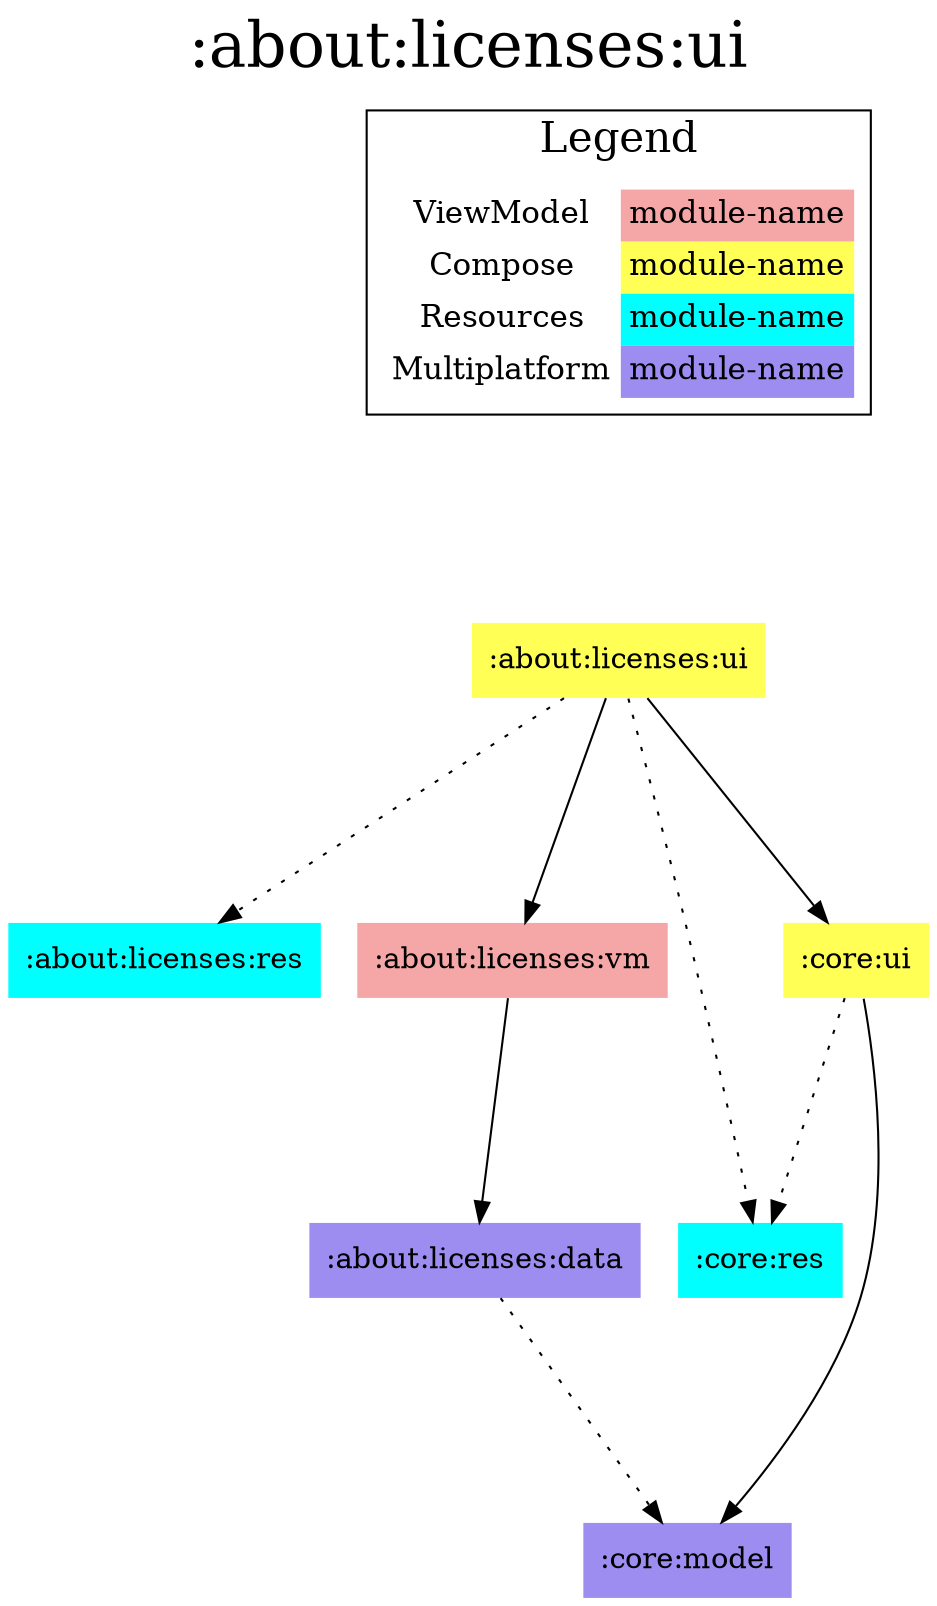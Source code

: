 digraph {
edge ["dir"="forward"]
graph ["dpi"="100","label"=":about:licenses:ui","labelloc"="t","fontsize"="30","ranksep"="1.5","rankdir"="TB"]
node ["style"="filled"]
":about:licenses:data" ["fillcolor"="#9D8DF1","shape"="none"]
":about:licenses:res" ["fillcolor"="#00FFFF","shape"="none"]
":about:licenses:ui" ["fillcolor"="#FFFF55","shape"="none"]
":about:licenses:vm" ["fillcolor"="#F5A6A6","shape"="none"]
":core:model" ["fillcolor"="#9D8DF1","shape"="none"]
":core:res" ["fillcolor"="#00FFFF","shape"="none"]
":core:ui" ["fillcolor"="#FFFF55","shape"="none"]
{
edge ["dir"="none"]
graph ["rank"="same"]
}
":about:licenses:data" -> ":core:model" ["style"="dotted"]
":about:licenses:ui" -> ":about:licenses:res" ["style"="dotted"]
":about:licenses:ui" -> ":about:licenses:vm"
":about:licenses:ui" -> ":core:res" ["style"="dotted"]
":about:licenses:ui" -> ":core:ui"
":about:licenses:vm" -> ":about:licenses:data"
":core:ui" -> ":core:model"
":core:ui" -> ":core:res" ["style"="dotted"]
subgraph "cluster_legend" {
edge ["dir"="none"]
graph ["label"="Legend","fontsize"="20"]
"Legend" ["style"="filled","fillcolor"="#FFFFFF","shape"="none","margin"="0","fontsize"="15","label"=<
<TABLE BORDER="0" CELLBORDER="0" CELLSPACING="0" CELLPADDING="4">
<TR><TD>ViewModel</TD><TD BGCOLOR="#F5A6A6">module-name</TD></TR>
<TR><TD>Compose</TD><TD BGCOLOR="#FFFF55">module-name</TD></TR>
<TR><TD>Resources</TD><TD BGCOLOR="#00FFFF">module-name</TD></TR>
<TR><TD>Multiplatform</TD><TD BGCOLOR="#9D8DF1">module-name</TD></TR>
</TABLE>
>]
} -> ":about:licenses:ui" ["style"="invis"]
}
